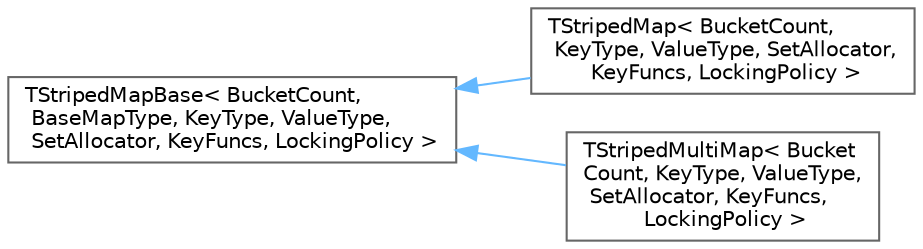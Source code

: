 digraph "Graphical Class Hierarchy"
{
 // INTERACTIVE_SVG=YES
 // LATEX_PDF_SIZE
  bgcolor="transparent";
  edge [fontname=Helvetica,fontsize=10,labelfontname=Helvetica,labelfontsize=10];
  node [fontname=Helvetica,fontsize=10,shape=box,height=0.2,width=0.4];
  rankdir="LR";
  Node0 [id="Node000000",label="TStripedMapBase\< BucketCount,\l BaseMapType, KeyType, ValueType,\l SetAllocator, KeyFuncs, LockingPolicy \>",height=0.2,width=0.4,color="grey40", fillcolor="white", style="filled",URL="$db/df4/classTStripedMapBase.html",tooltip="The base class of striped maps which is a wrapper that adds thread-safety and contention reduction ov..."];
  Node0 -> Node1 [id="edge8445_Node000000_Node000001",dir="back",color="steelblue1",style="solid",tooltip=" "];
  Node1 [id="Node000001",label="TStripedMap\< BucketCount,\l KeyType, ValueType, SetAllocator,\l KeyFuncs, LockingPolicy \>",height=0.2,width=0.4,color="grey40", fillcolor="white", style="filled",URL="$d6/dd9/classTStripedMap.html",tooltip="A wrapper over a TMap class with additional thread-safety guarantees and contention reduction."];
  Node0 -> Node2 [id="edge8446_Node000000_Node000002",dir="back",color="steelblue1",style="solid",tooltip=" "];
  Node2 [id="Node000002",label="TStripedMultiMap\< Bucket\lCount, KeyType, ValueType,\l SetAllocator, KeyFuncs,\l LockingPolicy \>",height=0.2,width=0.4,color="grey40", fillcolor="white", style="filled",URL="$db/d3b/classTStripedMultiMap.html",tooltip="A wrapper over a TMultiMap class with additional thread-safety guarantees and contention reduction."];
}
